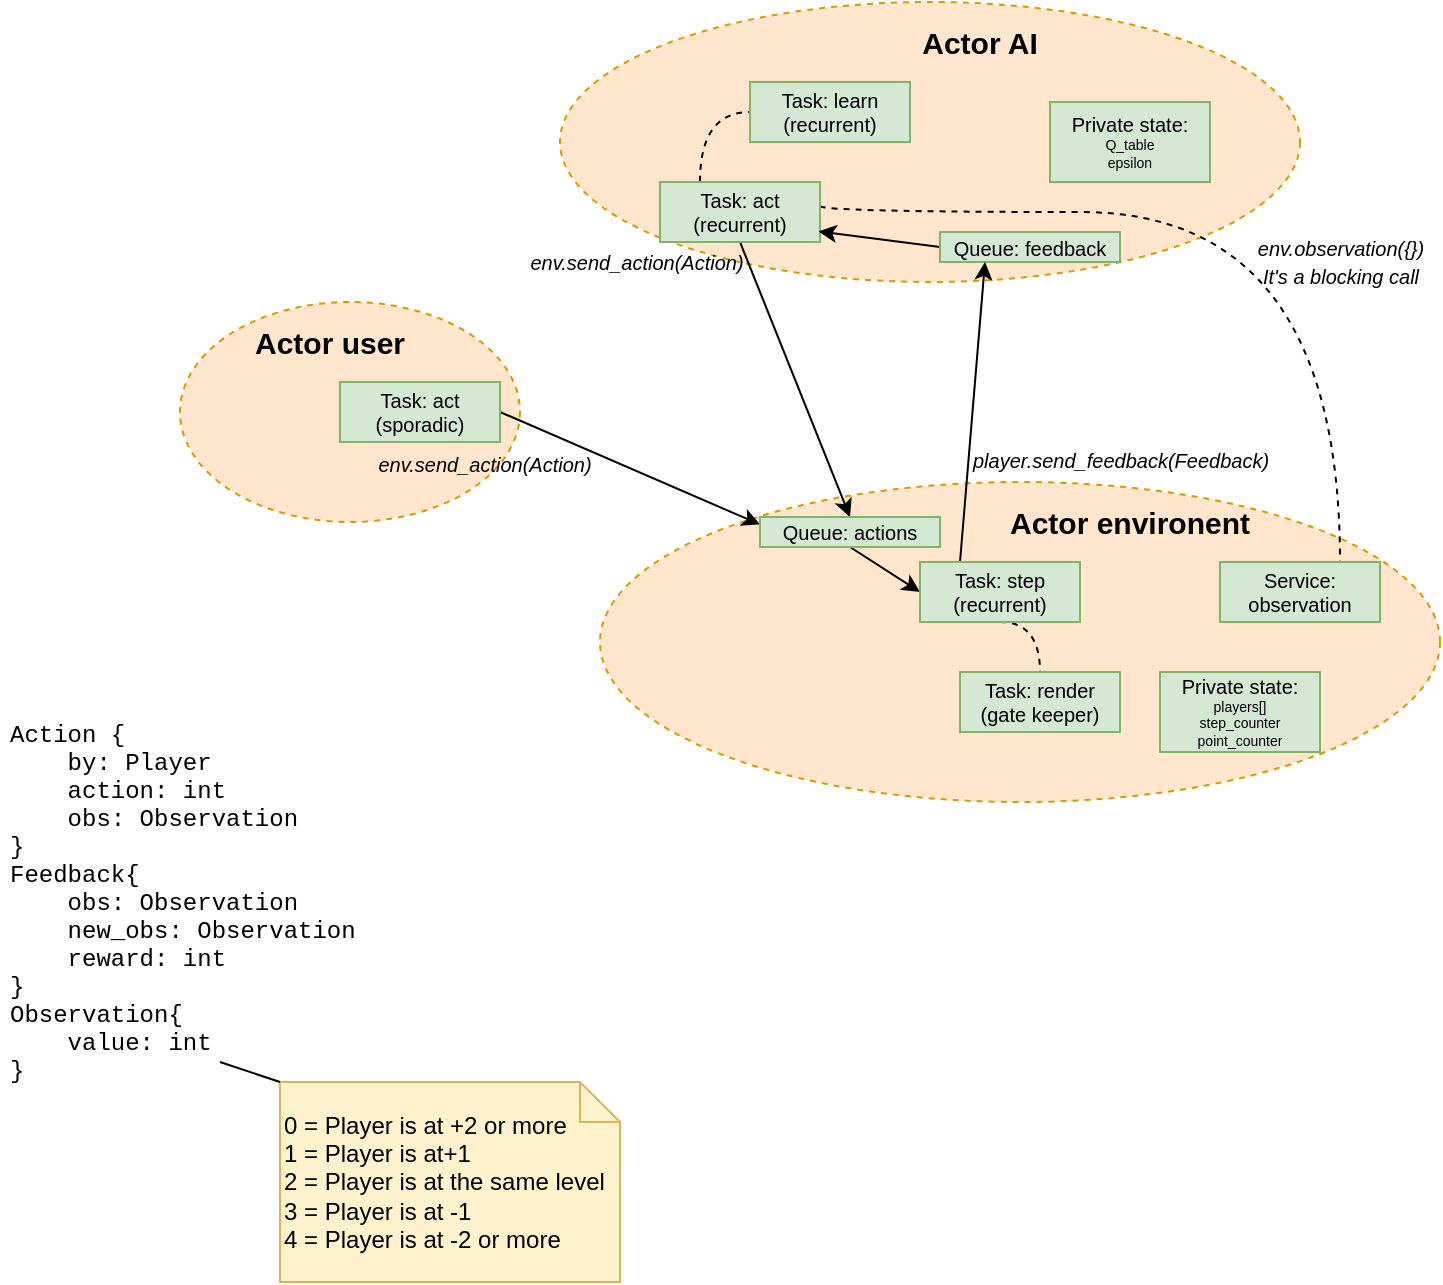 <mxfile version="14.5.3" type="github">
  <diagram id="dT8bLBraScLk2s_6WdR7" name="Page-1">
    <mxGraphModel dx="1021" dy="486" grid="1" gridSize="10" guides="1" tooltips="1" connect="1" arrows="1" fold="1" page="1" pageScale="1" pageWidth="850" pageHeight="1100" math="0" shadow="0">
      <root>
        <mxCell id="0" />
        <mxCell id="1" parent="0" />
        <mxCell id="GEP9v6jTQAoZiPbHSYzw-1" value="" style="ellipse;whiteSpace=wrap;html=1;fillColor=#ffe6cc;strokeColor=#d79b00;dashed=1;" vertex="1" parent="1">
          <mxGeometry x="100" y="150" width="170" height="110" as="geometry" />
        </mxCell>
        <mxCell id="GEP9v6jTQAoZiPbHSYzw-3" value="" style="ellipse;whiteSpace=wrap;html=1;fillColor=#ffe6cc;strokeColor=#d79b00;dashed=1;" vertex="1" parent="1">
          <mxGeometry x="290" width="370" height="140" as="geometry" />
        </mxCell>
        <mxCell id="GEP9v6jTQAoZiPbHSYzw-4" value="" style="ellipse;whiteSpace=wrap;html=1;fillColor=#ffe6cc;strokeColor=#d79b00;dashed=1;" vertex="1" parent="1">
          <mxGeometry x="310" y="240" width="420" height="160" as="geometry" />
        </mxCell>
        <mxCell id="GEP9v6jTQAoZiPbHSYzw-19" style="edgeStyle=none;rounded=0;orthogonalLoop=1;jettySize=auto;html=1;exitX=0.5;exitY=1;exitDx=0;exitDy=0;entryX=0.5;entryY=0;entryDx=0;entryDy=0;" edge="1" parent="1" source="GEP9v6jTQAoZiPbHSYzw-6" target="GEP9v6jTQAoZiPbHSYzw-18">
          <mxGeometry relative="1" as="geometry" />
        </mxCell>
        <mxCell id="GEP9v6jTQAoZiPbHSYzw-39" value="&lt;font style=&quot;font-size: 10px&quot;&gt;&lt;i&gt;env.send_action(Action)&lt;/i&gt;&lt;/font&gt;" style="edgeLabel;html=1;align=center;verticalAlign=middle;resizable=0;points=[];labelBackgroundColor=none;" vertex="1" connectable="0" parent="GEP9v6jTQAoZiPbHSYzw-19">
          <mxGeometry x="-0.652" y="1" relative="1" as="geometry">
            <mxPoint x="-62.48" y="-13.77" as="offset" />
          </mxGeometry>
        </mxCell>
        <mxCell id="GEP9v6jTQAoZiPbHSYzw-22" style="edgeStyle=orthogonalEdgeStyle;rounded=0;orthogonalLoop=1;jettySize=auto;html=1;exitX=1.001;exitY=0.398;exitDx=0;exitDy=0;entryX=0.75;entryY=0;entryDx=0;entryDy=0;curved=1;dashed=1;endArrow=none;endFill=0;exitPerimeter=0;" edge="1" parent="1" source="GEP9v6jTQAoZiPbHSYzw-6" target="GEP9v6jTQAoZiPbHSYzw-21">
          <mxGeometry relative="1" as="geometry">
            <Array as="points">
              <mxPoint x="420" y="105" />
              <mxPoint x="680" y="105" />
            </Array>
          </mxGeometry>
        </mxCell>
        <mxCell id="GEP9v6jTQAoZiPbHSYzw-23" style="edgeStyle=orthogonalEdgeStyle;curved=1;rounded=0;orthogonalLoop=1;jettySize=auto;html=1;entryX=0;entryY=0.5;entryDx=0;entryDy=0;dashed=1;exitX=0.25;exitY=0;exitDx=0;exitDy=0;endArrow=none;endFill=0;" edge="1" parent="1" source="GEP9v6jTQAoZiPbHSYzw-6" target="GEP9v6jTQAoZiPbHSYzw-14">
          <mxGeometry relative="1" as="geometry">
            <Array as="points">
              <mxPoint x="360" y="55" />
            </Array>
          </mxGeometry>
        </mxCell>
        <mxCell id="GEP9v6jTQAoZiPbHSYzw-6" value="&lt;div style=&quot;font-size: 10px&quot;&gt;&lt;font style=&quot;font-size: 10px&quot;&gt;Task: act&lt;/font&gt;&lt;/div&gt;&lt;div style=&quot;font-size: 10px&quot;&gt;&lt;font style=&quot;font-size: 10px&quot;&gt;(recurrent)&lt;br&gt;&lt;/font&gt;&lt;/div&gt;" style="rounded=0;whiteSpace=wrap;html=1;fillColor=#d5e8d4;strokeColor=#82b366;" vertex="1" parent="1">
          <mxGeometry x="340" y="90" width="80" height="30" as="geometry" />
        </mxCell>
        <mxCell id="GEP9v6jTQAoZiPbHSYzw-20" style="edgeStyle=none;rounded=0;orthogonalLoop=1;jettySize=auto;html=1;exitX=1;exitY=0.5;exitDx=0;exitDy=0;entryX=0;entryY=0.25;entryDx=0;entryDy=0;" edge="1" parent="1" source="GEP9v6jTQAoZiPbHSYzw-7" target="GEP9v6jTQAoZiPbHSYzw-18">
          <mxGeometry relative="1" as="geometry" />
        </mxCell>
        <mxCell id="GEP9v6jTQAoZiPbHSYzw-42" value="&lt;font style=&quot;font-size: 10px&quot;&gt;&lt;i&gt;env.send_action(Action)&lt;/i&gt;&lt;/font&gt;" style="edgeLabel;html=1;align=center;verticalAlign=middle;resizable=0;points=[];labelBackgroundColor=none;" vertex="1" connectable="0" parent="GEP9v6jTQAoZiPbHSYzw-20">
          <mxGeometry x="0.039" y="2" relative="1" as="geometry">
            <mxPoint x="-76.71" y="-1.55" as="offset" />
          </mxGeometry>
        </mxCell>
        <mxCell id="GEP9v6jTQAoZiPbHSYzw-7" value="&lt;div style=&quot;font-size: 10px&quot;&gt;&lt;font style=&quot;font-size: 10px&quot;&gt;Task: act&lt;/font&gt;&lt;/div&gt;&lt;div style=&quot;font-size: 10px&quot;&gt;&lt;font style=&quot;font-size: 10px&quot;&gt;(sporadic)&lt;br&gt;&lt;/font&gt;&lt;/div&gt;" style="rounded=0;whiteSpace=wrap;html=1;fillColor=#d5e8d4;strokeColor=#82b366;" vertex="1" parent="1">
          <mxGeometry x="180" y="190" width="80" height="30" as="geometry" />
        </mxCell>
        <mxCell id="GEP9v6jTQAoZiPbHSYzw-8" value="&lt;font style=&quot;font-size: 15px&quot;&gt;&lt;b&gt;Actor user&lt;/b&gt;&lt;/font&gt;" style="text;html=1;strokeColor=none;fillColor=none;align=center;verticalAlign=middle;whiteSpace=wrap;rounded=0;" vertex="1" parent="1">
          <mxGeometry x="125" y="160" width="100" height="20" as="geometry" />
        </mxCell>
        <mxCell id="GEP9v6jTQAoZiPbHSYzw-10" value="&lt;font style=&quot;font-size: 15px&quot;&gt;&lt;b&gt;Actor AI&lt;/b&gt;&lt;/font&gt;" style="text;html=1;strokeColor=none;fillColor=none;align=center;verticalAlign=middle;whiteSpace=wrap;rounded=0;" vertex="1" parent="1">
          <mxGeometry x="450" y="10" width="100" height="20" as="geometry" />
        </mxCell>
        <mxCell id="GEP9v6jTQAoZiPbHSYzw-11" value="&lt;font style=&quot;font-size: 15px&quot;&gt;&lt;b&gt;Actor environent&lt;/b&gt;&lt;/font&gt;" style="text;html=1;strokeColor=none;fillColor=none;align=center;verticalAlign=middle;whiteSpace=wrap;rounded=0;" vertex="1" parent="1">
          <mxGeometry x="510" y="250" width="130" height="20" as="geometry" />
        </mxCell>
        <mxCell id="GEP9v6jTQAoZiPbHSYzw-17" style="rounded=0;orthogonalLoop=1;jettySize=auto;html=1;exitX=0;exitY=0.5;exitDx=0;exitDy=0;entryX=0.991;entryY=0.824;entryDx=0;entryDy=0;entryPerimeter=0;" edge="1" parent="1" source="GEP9v6jTQAoZiPbHSYzw-13" target="GEP9v6jTQAoZiPbHSYzw-6">
          <mxGeometry relative="1" as="geometry" />
        </mxCell>
        <mxCell id="GEP9v6jTQAoZiPbHSYzw-13" value="&lt;div style=&quot;font-size: 10px&quot;&gt;&lt;font style=&quot;font-size: 10px&quot;&gt;Queue: feedback&lt;br&gt;&lt;/font&gt;&lt;/div&gt;" style="rounded=0;whiteSpace=wrap;html=1;fillColor=#d5e8d4;strokeColor=#82b366;" vertex="1" parent="1">
          <mxGeometry x="480" y="115" width="90" height="15" as="geometry" />
        </mxCell>
        <mxCell id="GEP9v6jTQAoZiPbHSYzw-14" value="&lt;div style=&quot;font-size: 10px&quot;&gt;&lt;font style=&quot;font-size: 10px&quot;&gt;Task: learn&lt;/font&gt;&lt;/div&gt;&lt;div style=&quot;font-size: 10px&quot;&gt;&lt;font style=&quot;font-size: 10px&quot;&gt;(recurrent)&lt;br&gt;&lt;/font&gt;&lt;/div&gt;" style="rounded=0;whiteSpace=wrap;html=1;fillColor=#d5e8d4;strokeColor=#82b366;" vertex="1" parent="1">
          <mxGeometry x="385" y="40" width="80" height="30" as="geometry" />
        </mxCell>
        <mxCell id="GEP9v6jTQAoZiPbHSYzw-31" style="rounded=0;orthogonalLoop=1;jettySize=auto;html=1;exitX=0.5;exitY=1;exitDx=0;exitDy=0;entryX=0;entryY=0.5;entryDx=0;entryDy=0;endArrow=classic;endFill=1;" edge="1" parent="1" source="GEP9v6jTQAoZiPbHSYzw-18" target="GEP9v6jTQAoZiPbHSYzw-25">
          <mxGeometry relative="1" as="geometry" />
        </mxCell>
        <mxCell id="GEP9v6jTQAoZiPbHSYzw-18" value="&lt;div style=&quot;font-size: 10px&quot;&gt;&lt;font style=&quot;font-size: 10px&quot;&gt;Queue: actions&lt;br&gt;&lt;/font&gt;&lt;/div&gt;" style="rounded=0;whiteSpace=wrap;html=1;fillColor=#d5e8d4;strokeColor=#82b366;" vertex="1" parent="1">
          <mxGeometry x="390" y="257.5" width="90" height="15" as="geometry" />
        </mxCell>
        <mxCell id="GEP9v6jTQAoZiPbHSYzw-21" value="&lt;div style=&quot;font-size: 10px&quot;&gt;&lt;font style=&quot;font-size: 10px&quot;&gt;Service: observation&lt;/font&gt;&lt;/div&gt;" style="rounded=0;whiteSpace=wrap;html=1;fillColor=#d5e8d4;strokeColor=#82b366;" vertex="1" parent="1">
          <mxGeometry x="620" y="280" width="80" height="30" as="geometry" />
        </mxCell>
        <mxCell id="GEP9v6jTQAoZiPbHSYzw-30" style="edgeStyle=orthogonalEdgeStyle;curved=1;rounded=0;orthogonalLoop=1;jettySize=auto;html=1;exitX=0.5;exitY=1;exitDx=0;exitDy=0;entryX=0.5;entryY=0;entryDx=0;entryDy=0;dashed=1;endArrow=none;endFill=0;" edge="1" parent="1" source="GEP9v6jTQAoZiPbHSYzw-25" target="GEP9v6jTQAoZiPbHSYzw-29">
          <mxGeometry relative="1" as="geometry" />
        </mxCell>
        <mxCell id="GEP9v6jTQAoZiPbHSYzw-32" style="edgeStyle=none;rounded=0;orthogonalLoop=1;jettySize=auto;html=1;exitX=0.25;exitY=0;exitDx=0;exitDy=0;entryX=0.25;entryY=1;entryDx=0;entryDy=0;endArrow=classic;endFill=1;" edge="1" parent="1" source="GEP9v6jTQAoZiPbHSYzw-25" target="GEP9v6jTQAoZiPbHSYzw-13">
          <mxGeometry relative="1" as="geometry" />
        </mxCell>
        <mxCell id="GEP9v6jTQAoZiPbHSYzw-33" value="&lt;font style=&quot;font-size: 10px&quot;&gt;&lt;i&gt;player.send_feedback(Feedback)&lt;/i&gt;&lt;/font&gt;" style="edgeLabel;html=1;align=center;verticalAlign=middle;resizable=0;points=[];labelBackgroundColor=none;" vertex="1" connectable="0" parent="GEP9v6jTQAoZiPbHSYzw-32">
          <mxGeometry x="0.634" relative="1" as="geometry">
            <mxPoint x="69.79" y="71.58" as="offset" />
          </mxGeometry>
        </mxCell>
        <mxCell id="GEP9v6jTQAoZiPbHSYzw-25" value="&lt;div style=&quot;font-size: 10px&quot;&gt;&lt;font style=&quot;font-size: 10px&quot;&gt;Task: step&lt;/font&gt;&lt;/div&gt;&lt;div style=&quot;font-size: 10px&quot;&gt;&lt;font style=&quot;font-size: 10px&quot;&gt;(recurrent)&lt;br&gt;&lt;/font&gt;&lt;/div&gt;" style="rounded=0;whiteSpace=wrap;html=1;fillColor=#d5e8d4;strokeColor=#82b366;" vertex="1" parent="1">
          <mxGeometry x="470" y="280" width="80" height="30" as="geometry" />
        </mxCell>
        <mxCell id="GEP9v6jTQAoZiPbHSYzw-27" value="&lt;div style=&quot;font-size: 10px&quot;&gt;&lt;font style=&quot;font-size: 10px&quot;&gt;Private state:&lt;/font&gt;&lt;/div&gt;&lt;div style=&quot;font-size: 7px&quot;&gt;&lt;font style=&quot;font-size: 7px&quot;&gt;Q_table&lt;/font&gt;&lt;/div&gt;&lt;div style=&quot;font-size: 7px&quot;&gt;&lt;font style=&quot;font-size: 7px&quot;&gt;&lt;font style=&quot;font-size: 7px&quot;&gt;epsilon&lt;/font&gt;&lt;br&gt;&lt;/font&gt;&lt;/div&gt;" style="rounded=0;whiteSpace=wrap;html=1;fillColor=#d5e8d4;strokeColor=#82b366;" vertex="1" parent="1">
          <mxGeometry x="535" y="50" width="80" height="40" as="geometry" />
        </mxCell>
        <mxCell id="GEP9v6jTQAoZiPbHSYzw-28" value="&lt;div style=&quot;font-size: 10px&quot;&gt;&lt;font style=&quot;font-size: 10px&quot;&gt;Private state:&lt;/font&gt;&lt;/div&gt;&lt;div style=&quot;font-size: 7px&quot;&gt;p&lt;font style=&quot;font-size: 7px&quot;&gt;layers[]&lt;/font&gt;&lt;/div&gt;&lt;div style=&quot;font-size: 7px&quot;&gt;&lt;font style=&quot;font-size: 7px&quot;&gt;step_counter&lt;/font&gt;&lt;/div&gt;&lt;div style=&quot;font-size: 7px&quot;&gt;&lt;font style=&quot;font-size: 7px&quot;&gt;point_counter&lt;/font&gt;&lt;/div&gt;" style="rounded=0;whiteSpace=wrap;html=1;fillColor=#d5e8d4;strokeColor=#82b366;" vertex="1" parent="1">
          <mxGeometry x="590" y="335" width="80" height="40" as="geometry" />
        </mxCell>
        <mxCell id="GEP9v6jTQAoZiPbHSYzw-29" value="&lt;div style=&quot;font-size: 10px&quot;&gt;&lt;font style=&quot;font-size: 10px&quot;&gt;Task: render&lt;/font&gt;&lt;/div&gt;&lt;div style=&quot;font-size: 10px&quot;&gt;&lt;font style=&quot;font-size: 10px&quot;&gt;(gate keeper)&lt;br&gt;&lt;/font&gt;&lt;/div&gt;" style="rounded=0;whiteSpace=wrap;html=1;fillColor=#d5e8d4;strokeColor=#82b366;" vertex="1" parent="1">
          <mxGeometry x="490" y="335" width="80" height="30" as="geometry" />
        </mxCell>
        <mxCell id="GEP9v6jTQAoZiPbHSYzw-38" value="&lt;div&gt;&lt;font style=&quot;font-size: 10px&quot;&gt;&lt;i&gt;env.observation({})&lt;/i&gt;&lt;/font&gt;&lt;/div&gt;&lt;div&gt;&lt;font style=&quot;font-size: 10px&quot;&gt;&lt;i&gt;It&#39;s a blocking call&lt;br&gt;&lt;/i&gt;&lt;/font&gt;&lt;/div&gt;" style="edgeLabel;html=1;align=center;verticalAlign=middle;resizable=0;points=[];labelBackgroundColor=none;" vertex="1" connectable="0" parent="1">
          <mxGeometry x="680.001" y="130.001" as="geometry" />
        </mxCell>
        <mxCell id="GEP9v6jTQAoZiPbHSYzw-43" value="Action {&#xa;    by: Player&#xa;    action: int&#xa;    obs: Observation&#xa;}&#xa;Feedback{&#xa;    obs: Observation&#xa;    new_obs: Observation&#xa;    reward: int&#xa;}&#xa;Observation{&#xa;    value: int&#xa;} " style="text;strokeColor=none;fillColor=none;spacing=5;spacingTop=-21;overflow=hidden;rounded=0;labelBackgroundColor=none;align=left;fontFamily=Courier New;" vertex="1" parent="1">
          <mxGeometry x="10" y="370" width="280" height="210" as="geometry" />
        </mxCell>
        <mxCell id="GEP9v6jTQAoZiPbHSYzw-44" value="&lt;div align=&quot;left&quot;&gt;0 = Player is at +2 or more&lt;/div&gt;&lt;div align=&quot;left&quot;&gt;1 = Player is at+1&lt;/div&gt;&lt;div align=&quot;left&quot;&gt;2 = Player is at the same level &lt;/div&gt;&lt;div align=&quot;left&quot;&gt;3 = Player is at -1&lt;/div&gt;&lt;div align=&quot;left&quot;&gt;4 = Player is at -2 or more&lt;br&gt;&lt;/div&gt;" style="shape=note;size=20;whiteSpace=wrap;html=1;labelBackgroundColor=none;fontFamily=Helvetica;fillColor=#fff2cc;strokeColor=#d6b656;align=left;" vertex="1" parent="1">
          <mxGeometry x="150" y="540" width="170" height="100" as="geometry" />
        </mxCell>
        <mxCell id="GEP9v6jTQAoZiPbHSYzw-46" value="" style="endArrow=none;html=1;rounded=0;fontFamily=Helvetica;entryX=0;entryY=0;entryDx=0;entryDy=0;entryPerimeter=0;" edge="1" parent="1" target="GEP9v6jTQAoZiPbHSYzw-44">
          <mxGeometry relative="1" as="geometry">
            <mxPoint x="120" y="530" as="sourcePoint" />
            <mxPoint x="180" y="390" as="targetPoint" />
          </mxGeometry>
        </mxCell>
      </root>
    </mxGraphModel>
  </diagram>
</mxfile>

